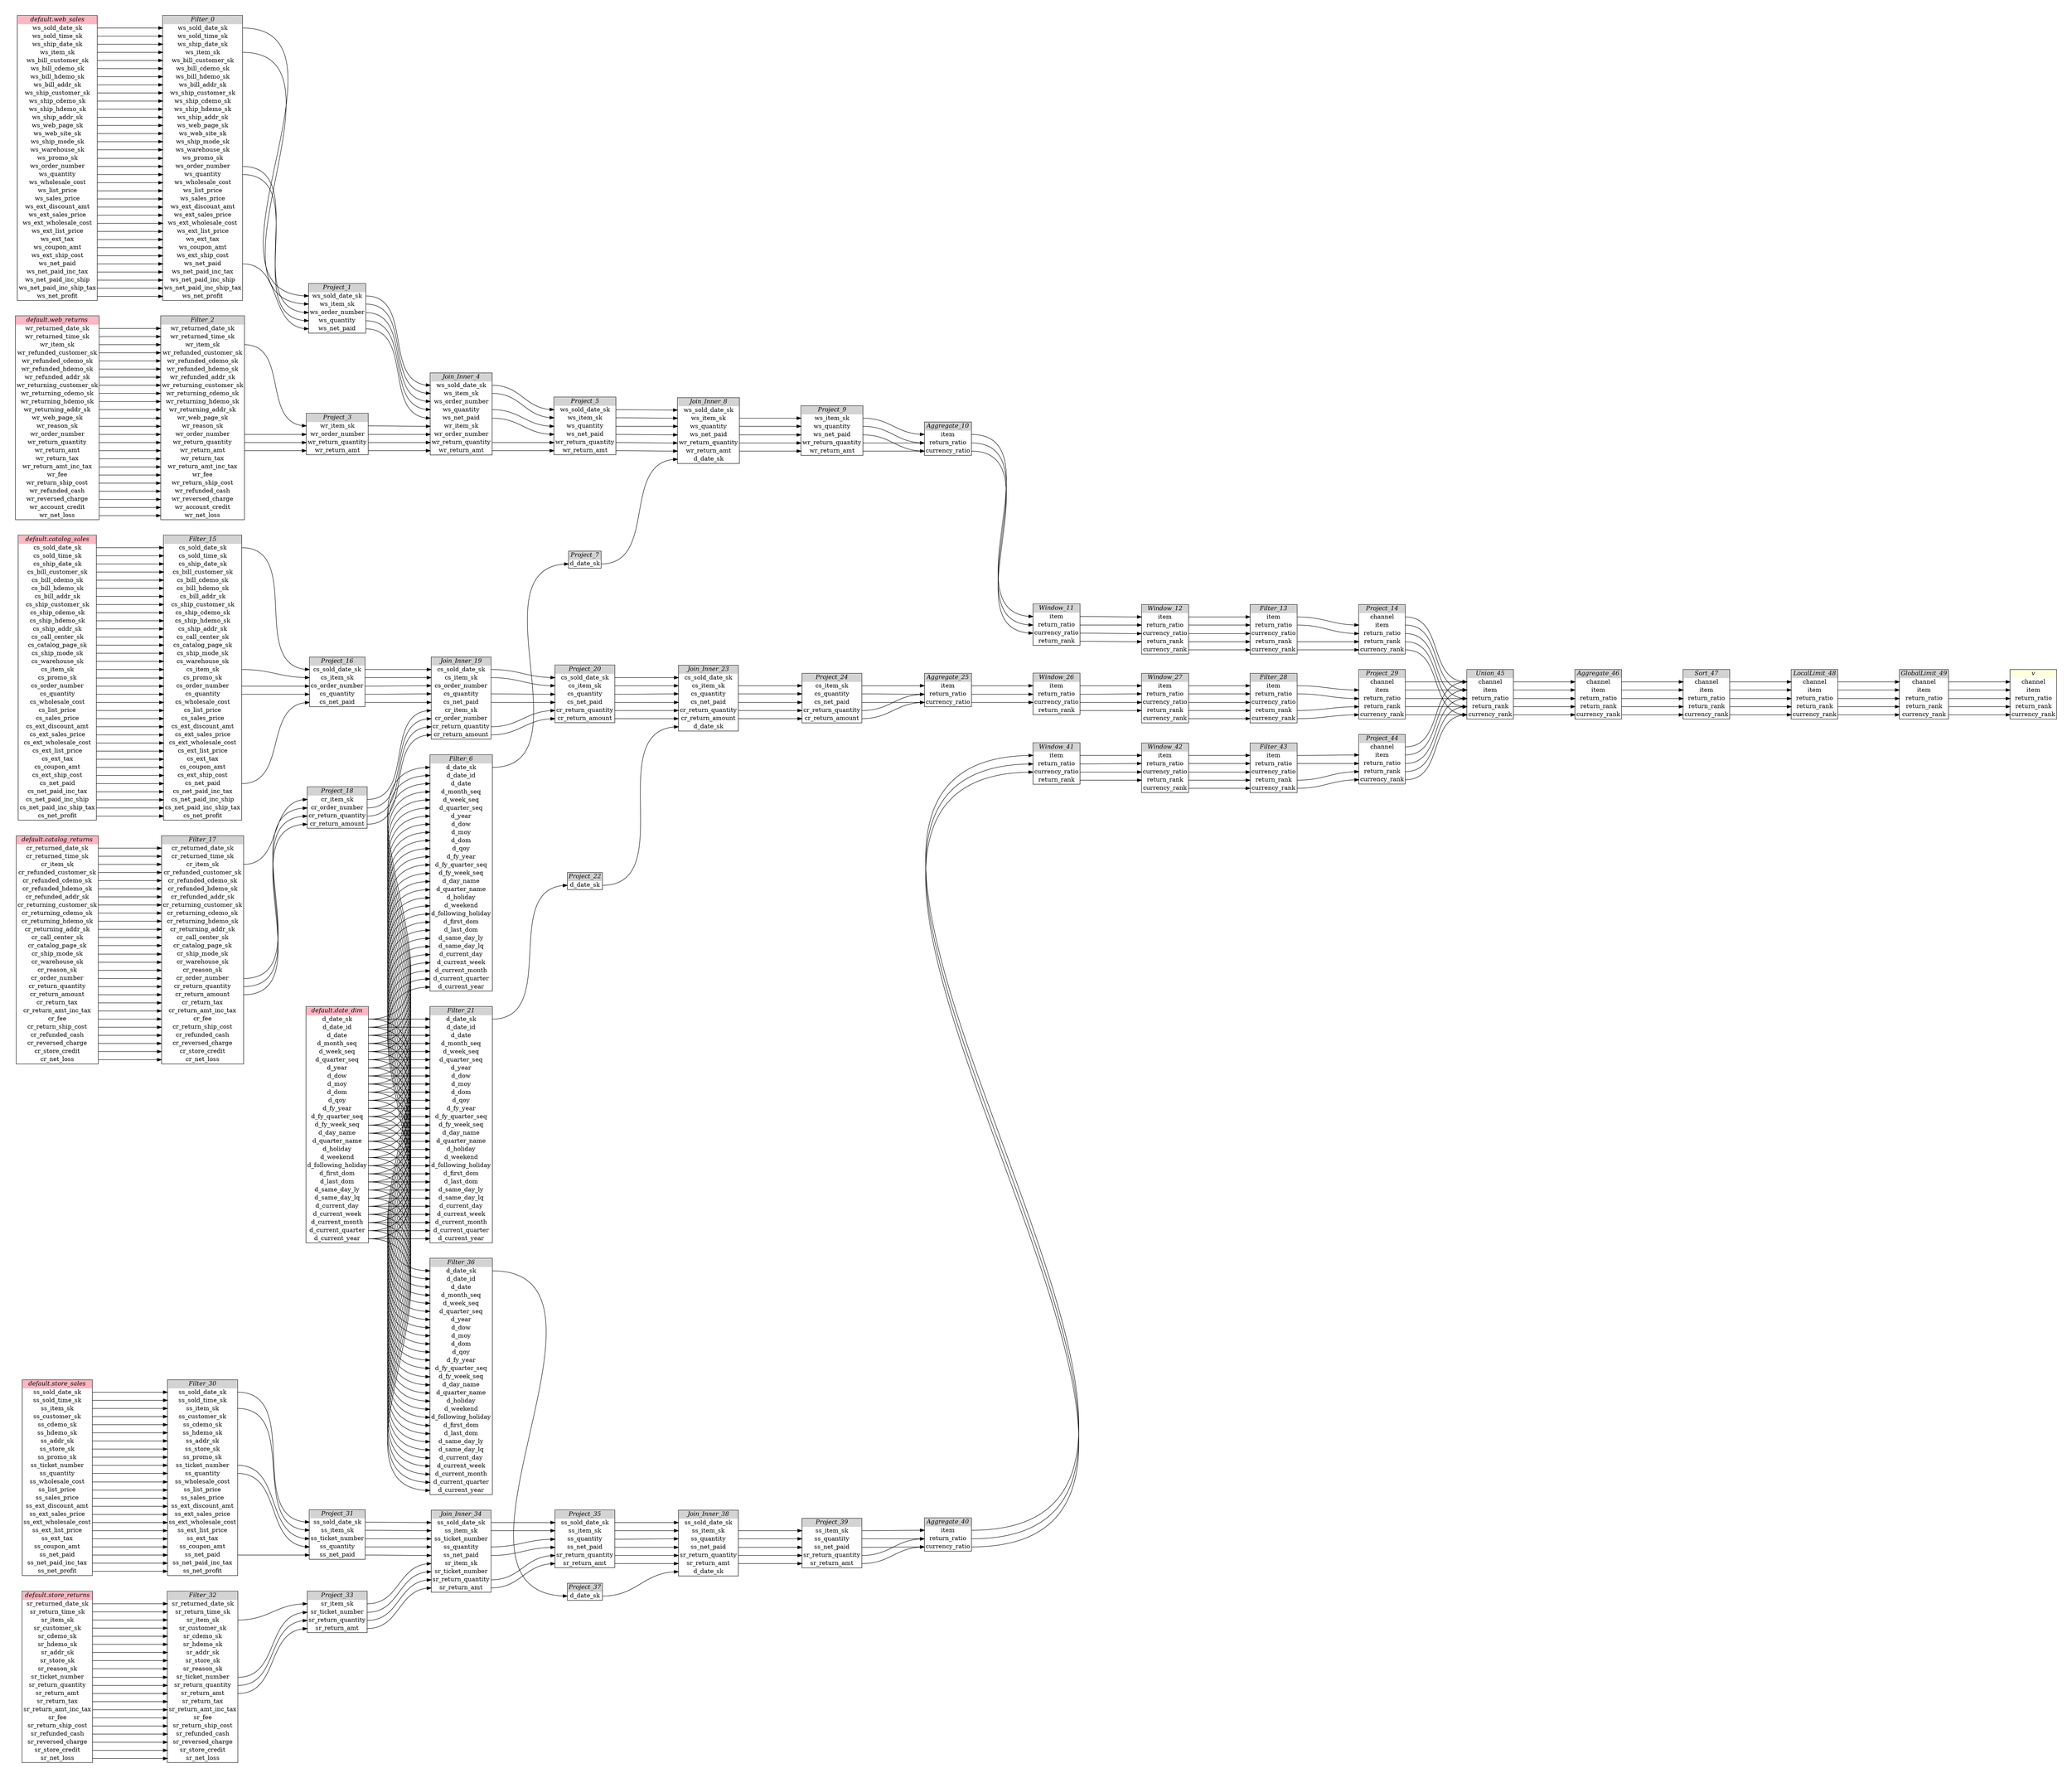 // Automatically generated by TPCDSFlowTestSuite


digraph {
  graph [pad="0.5", nodesep="0.5", ranksep="2", fontname="Helvetica"];
  node [shape=plain]
  rankdir=LR;

  
"Aggregate_10" [label=<
<table border="1" cellborder="0" cellspacing="0">
  <tr><td bgcolor="lightgray" port="nodeName"><i>Aggregate_10</i></td></tr>
  <tr><td port="0">item</td></tr>
<tr><td port="1">return_ratio</td></tr>
<tr><td port="2">currency_ratio</td></tr>
</table>>];
     

"Aggregate_25" [label=<
<table border="1" cellborder="0" cellspacing="0">
  <tr><td bgcolor="lightgray" port="nodeName"><i>Aggregate_25</i></td></tr>
  <tr><td port="0">item</td></tr>
<tr><td port="1">return_ratio</td></tr>
<tr><td port="2">currency_ratio</td></tr>
</table>>];
     

"Aggregate_40" [label=<
<table border="1" cellborder="0" cellspacing="0">
  <tr><td bgcolor="lightgray" port="nodeName"><i>Aggregate_40</i></td></tr>
  <tr><td port="0">item</td></tr>
<tr><td port="1">return_ratio</td></tr>
<tr><td port="2">currency_ratio</td></tr>
</table>>];
     

"Aggregate_46" [label=<
<table border="1" cellborder="0" cellspacing="0">
  <tr><td bgcolor="lightgray" port="nodeName"><i>Aggregate_46</i></td></tr>
  <tr><td port="0">channel</td></tr>
<tr><td port="1">item</td></tr>
<tr><td port="2">return_ratio</td></tr>
<tr><td port="3">return_rank</td></tr>
<tr><td port="4">currency_rank</td></tr>
</table>>];
     

"Filter_0" [label=<
<table border="1" cellborder="0" cellspacing="0">
  <tr><td bgcolor="lightgray" port="nodeName"><i>Filter_0</i></td></tr>
  <tr><td port="0">ws_sold_date_sk</td></tr>
<tr><td port="1">ws_sold_time_sk</td></tr>
<tr><td port="2">ws_ship_date_sk</td></tr>
<tr><td port="3">ws_item_sk</td></tr>
<tr><td port="4">ws_bill_customer_sk</td></tr>
<tr><td port="5">ws_bill_cdemo_sk</td></tr>
<tr><td port="6">ws_bill_hdemo_sk</td></tr>
<tr><td port="7">ws_bill_addr_sk</td></tr>
<tr><td port="8">ws_ship_customer_sk</td></tr>
<tr><td port="9">ws_ship_cdemo_sk</td></tr>
<tr><td port="10">ws_ship_hdemo_sk</td></tr>
<tr><td port="11">ws_ship_addr_sk</td></tr>
<tr><td port="12">ws_web_page_sk</td></tr>
<tr><td port="13">ws_web_site_sk</td></tr>
<tr><td port="14">ws_ship_mode_sk</td></tr>
<tr><td port="15">ws_warehouse_sk</td></tr>
<tr><td port="16">ws_promo_sk</td></tr>
<tr><td port="17">ws_order_number</td></tr>
<tr><td port="18">ws_quantity</td></tr>
<tr><td port="19">ws_wholesale_cost</td></tr>
<tr><td port="20">ws_list_price</td></tr>
<tr><td port="21">ws_sales_price</td></tr>
<tr><td port="22">ws_ext_discount_amt</td></tr>
<tr><td port="23">ws_ext_sales_price</td></tr>
<tr><td port="24">ws_ext_wholesale_cost</td></tr>
<tr><td port="25">ws_ext_list_price</td></tr>
<tr><td port="26">ws_ext_tax</td></tr>
<tr><td port="27">ws_coupon_amt</td></tr>
<tr><td port="28">ws_ext_ship_cost</td></tr>
<tr><td port="29">ws_net_paid</td></tr>
<tr><td port="30">ws_net_paid_inc_tax</td></tr>
<tr><td port="31">ws_net_paid_inc_ship</td></tr>
<tr><td port="32">ws_net_paid_inc_ship_tax</td></tr>
<tr><td port="33">ws_net_profit</td></tr>
</table>>];
     

"Filter_13" [label=<
<table border="1" cellborder="0" cellspacing="0">
  <tr><td bgcolor="lightgray" port="nodeName"><i>Filter_13</i></td></tr>
  <tr><td port="0">item</td></tr>
<tr><td port="1">return_ratio</td></tr>
<tr><td port="2">currency_ratio</td></tr>
<tr><td port="3">return_rank</td></tr>
<tr><td port="4">currency_rank</td></tr>
</table>>];
     

"Filter_15" [label=<
<table border="1" cellborder="0" cellspacing="0">
  <tr><td bgcolor="lightgray" port="nodeName"><i>Filter_15</i></td></tr>
  <tr><td port="0">cs_sold_date_sk</td></tr>
<tr><td port="1">cs_sold_time_sk</td></tr>
<tr><td port="2">cs_ship_date_sk</td></tr>
<tr><td port="3">cs_bill_customer_sk</td></tr>
<tr><td port="4">cs_bill_cdemo_sk</td></tr>
<tr><td port="5">cs_bill_hdemo_sk</td></tr>
<tr><td port="6">cs_bill_addr_sk</td></tr>
<tr><td port="7">cs_ship_customer_sk</td></tr>
<tr><td port="8">cs_ship_cdemo_sk</td></tr>
<tr><td port="9">cs_ship_hdemo_sk</td></tr>
<tr><td port="10">cs_ship_addr_sk</td></tr>
<tr><td port="11">cs_call_center_sk</td></tr>
<tr><td port="12">cs_catalog_page_sk</td></tr>
<tr><td port="13">cs_ship_mode_sk</td></tr>
<tr><td port="14">cs_warehouse_sk</td></tr>
<tr><td port="15">cs_item_sk</td></tr>
<tr><td port="16">cs_promo_sk</td></tr>
<tr><td port="17">cs_order_number</td></tr>
<tr><td port="18">cs_quantity</td></tr>
<tr><td port="19">cs_wholesale_cost</td></tr>
<tr><td port="20">cs_list_price</td></tr>
<tr><td port="21">cs_sales_price</td></tr>
<tr><td port="22">cs_ext_discount_amt</td></tr>
<tr><td port="23">cs_ext_sales_price</td></tr>
<tr><td port="24">cs_ext_wholesale_cost</td></tr>
<tr><td port="25">cs_ext_list_price</td></tr>
<tr><td port="26">cs_ext_tax</td></tr>
<tr><td port="27">cs_coupon_amt</td></tr>
<tr><td port="28">cs_ext_ship_cost</td></tr>
<tr><td port="29">cs_net_paid</td></tr>
<tr><td port="30">cs_net_paid_inc_tax</td></tr>
<tr><td port="31">cs_net_paid_inc_ship</td></tr>
<tr><td port="32">cs_net_paid_inc_ship_tax</td></tr>
<tr><td port="33">cs_net_profit</td></tr>
</table>>];
     

"Filter_17" [label=<
<table border="1" cellborder="0" cellspacing="0">
  <tr><td bgcolor="lightgray" port="nodeName"><i>Filter_17</i></td></tr>
  <tr><td port="0">cr_returned_date_sk</td></tr>
<tr><td port="1">cr_returned_time_sk</td></tr>
<tr><td port="2">cr_item_sk</td></tr>
<tr><td port="3">cr_refunded_customer_sk</td></tr>
<tr><td port="4">cr_refunded_cdemo_sk</td></tr>
<tr><td port="5">cr_refunded_hdemo_sk</td></tr>
<tr><td port="6">cr_refunded_addr_sk</td></tr>
<tr><td port="7">cr_returning_customer_sk</td></tr>
<tr><td port="8">cr_returning_cdemo_sk</td></tr>
<tr><td port="9">cr_returning_hdemo_sk</td></tr>
<tr><td port="10">cr_returning_addr_sk</td></tr>
<tr><td port="11">cr_call_center_sk</td></tr>
<tr><td port="12">cr_catalog_page_sk</td></tr>
<tr><td port="13">cr_ship_mode_sk</td></tr>
<tr><td port="14">cr_warehouse_sk</td></tr>
<tr><td port="15">cr_reason_sk</td></tr>
<tr><td port="16">cr_order_number</td></tr>
<tr><td port="17">cr_return_quantity</td></tr>
<tr><td port="18">cr_return_amount</td></tr>
<tr><td port="19">cr_return_tax</td></tr>
<tr><td port="20">cr_return_amt_inc_tax</td></tr>
<tr><td port="21">cr_fee</td></tr>
<tr><td port="22">cr_return_ship_cost</td></tr>
<tr><td port="23">cr_refunded_cash</td></tr>
<tr><td port="24">cr_reversed_charge</td></tr>
<tr><td port="25">cr_store_credit</td></tr>
<tr><td port="26">cr_net_loss</td></tr>
</table>>];
     

"Filter_2" [label=<
<table border="1" cellborder="0" cellspacing="0">
  <tr><td bgcolor="lightgray" port="nodeName"><i>Filter_2</i></td></tr>
  <tr><td port="0">wr_returned_date_sk</td></tr>
<tr><td port="1">wr_returned_time_sk</td></tr>
<tr><td port="2">wr_item_sk</td></tr>
<tr><td port="3">wr_refunded_customer_sk</td></tr>
<tr><td port="4">wr_refunded_cdemo_sk</td></tr>
<tr><td port="5">wr_refunded_hdemo_sk</td></tr>
<tr><td port="6">wr_refunded_addr_sk</td></tr>
<tr><td port="7">wr_returning_customer_sk</td></tr>
<tr><td port="8">wr_returning_cdemo_sk</td></tr>
<tr><td port="9">wr_returning_hdemo_sk</td></tr>
<tr><td port="10">wr_returning_addr_sk</td></tr>
<tr><td port="11">wr_web_page_sk</td></tr>
<tr><td port="12">wr_reason_sk</td></tr>
<tr><td port="13">wr_order_number</td></tr>
<tr><td port="14">wr_return_quantity</td></tr>
<tr><td port="15">wr_return_amt</td></tr>
<tr><td port="16">wr_return_tax</td></tr>
<tr><td port="17">wr_return_amt_inc_tax</td></tr>
<tr><td port="18">wr_fee</td></tr>
<tr><td port="19">wr_return_ship_cost</td></tr>
<tr><td port="20">wr_refunded_cash</td></tr>
<tr><td port="21">wr_reversed_charge</td></tr>
<tr><td port="22">wr_account_credit</td></tr>
<tr><td port="23">wr_net_loss</td></tr>
</table>>];
     

"Filter_21" [label=<
<table border="1" cellborder="0" cellspacing="0">
  <tr><td bgcolor="lightgray" port="nodeName"><i>Filter_21</i></td></tr>
  <tr><td port="0">d_date_sk</td></tr>
<tr><td port="1">d_date_id</td></tr>
<tr><td port="2">d_date</td></tr>
<tr><td port="3">d_month_seq</td></tr>
<tr><td port="4">d_week_seq</td></tr>
<tr><td port="5">d_quarter_seq</td></tr>
<tr><td port="6">d_year</td></tr>
<tr><td port="7">d_dow</td></tr>
<tr><td port="8">d_moy</td></tr>
<tr><td port="9">d_dom</td></tr>
<tr><td port="10">d_qoy</td></tr>
<tr><td port="11">d_fy_year</td></tr>
<tr><td port="12">d_fy_quarter_seq</td></tr>
<tr><td port="13">d_fy_week_seq</td></tr>
<tr><td port="14">d_day_name</td></tr>
<tr><td port="15">d_quarter_name</td></tr>
<tr><td port="16">d_holiday</td></tr>
<tr><td port="17">d_weekend</td></tr>
<tr><td port="18">d_following_holiday</td></tr>
<tr><td port="19">d_first_dom</td></tr>
<tr><td port="20">d_last_dom</td></tr>
<tr><td port="21">d_same_day_ly</td></tr>
<tr><td port="22">d_same_day_lq</td></tr>
<tr><td port="23">d_current_day</td></tr>
<tr><td port="24">d_current_week</td></tr>
<tr><td port="25">d_current_month</td></tr>
<tr><td port="26">d_current_quarter</td></tr>
<tr><td port="27">d_current_year</td></tr>
</table>>];
     

"Filter_28" [label=<
<table border="1" cellborder="0" cellspacing="0">
  <tr><td bgcolor="lightgray" port="nodeName"><i>Filter_28</i></td></tr>
  <tr><td port="0">item</td></tr>
<tr><td port="1">return_ratio</td></tr>
<tr><td port="2">currency_ratio</td></tr>
<tr><td port="3">return_rank</td></tr>
<tr><td port="4">currency_rank</td></tr>
</table>>];
     

"Filter_30" [label=<
<table border="1" cellborder="0" cellspacing="0">
  <tr><td bgcolor="lightgray" port="nodeName"><i>Filter_30</i></td></tr>
  <tr><td port="0">ss_sold_date_sk</td></tr>
<tr><td port="1">ss_sold_time_sk</td></tr>
<tr><td port="2">ss_item_sk</td></tr>
<tr><td port="3">ss_customer_sk</td></tr>
<tr><td port="4">ss_cdemo_sk</td></tr>
<tr><td port="5">ss_hdemo_sk</td></tr>
<tr><td port="6">ss_addr_sk</td></tr>
<tr><td port="7">ss_store_sk</td></tr>
<tr><td port="8">ss_promo_sk</td></tr>
<tr><td port="9">ss_ticket_number</td></tr>
<tr><td port="10">ss_quantity</td></tr>
<tr><td port="11">ss_wholesale_cost</td></tr>
<tr><td port="12">ss_list_price</td></tr>
<tr><td port="13">ss_sales_price</td></tr>
<tr><td port="14">ss_ext_discount_amt</td></tr>
<tr><td port="15">ss_ext_sales_price</td></tr>
<tr><td port="16">ss_ext_wholesale_cost</td></tr>
<tr><td port="17">ss_ext_list_price</td></tr>
<tr><td port="18">ss_ext_tax</td></tr>
<tr><td port="19">ss_coupon_amt</td></tr>
<tr><td port="20">ss_net_paid</td></tr>
<tr><td port="21">ss_net_paid_inc_tax</td></tr>
<tr><td port="22">ss_net_profit</td></tr>
</table>>];
     

"Filter_32" [label=<
<table border="1" cellborder="0" cellspacing="0">
  <tr><td bgcolor="lightgray" port="nodeName"><i>Filter_32</i></td></tr>
  <tr><td port="0">sr_returned_date_sk</td></tr>
<tr><td port="1">sr_return_time_sk</td></tr>
<tr><td port="2">sr_item_sk</td></tr>
<tr><td port="3">sr_customer_sk</td></tr>
<tr><td port="4">sr_cdemo_sk</td></tr>
<tr><td port="5">sr_hdemo_sk</td></tr>
<tr><td port="6">sr_addr_sk</td></tr>
<tr><td port="7">sr_store_sk</td></tr>
<tr><td port="8">sr_reason_sk</td></tr>
<tr><td port="9">sr_ticket_number</td></tr>
<tr><td port="10">sr_return_quantity</td></tr>
<tr><td port="11">sr_return_amt</td></tr>
<tr><td port="12">sr_return_tax</td></tr>
<tr><td port="13">sr_return_amt_inc_tax</td></tr>
<tr><td port="14">sr_fee</td></tr>
<tr><td port="15">sr_return_ship_cost</td></tr>
<tr><td port="16">sr_refunded_cash</td></tr>
<tr><td port="17">sr_reversed_charge</td></tr>
<tr><td port="18">sr_store_credit</td></tr>
<tr><td port="19">sr_net_loss</td></tr>
</table>>];
     

"Filter_36" [label=<
<table border="1" cellborder="0" cellspacing="0">
  <tr><td bgcolor="lightgray" port="nodeName"><i>Filter_36</i></td></tr>
  <tr><td port="0">d_date_sk</td></tr>
<tr><td port="1">d_date_id</td></tr>
<tr><td port="2">d_date</td></tr>
<tr><td port="3">d_month_seq</td></tr>
<tr><td port="4">d_week_seq</td></tr>
<tr><td port="5">d_quarter_seq</td></tr>
<tr><td port="6">d_year</td></tr>
<tr><td port="7">d_dow</td></tr>
<tr><td port="8">d_moy</td></tr>
<tr><td port="9">d_dom</td></tr>
<tr><td port="10">d_qoy</td></tr>
<tr><td port="11">d_fy_year</td></tr>
<tr><td port="12">d_fy_quarter_seq</td></tr>
<tr><td port="13">d_fy_week_seq</td></tr>
<tr><td port="14">d_day_name</td></tr>
<tr><td port="15">d_quarter_name</td></tr>
<tr><td port="16">d_holiday</td></tr>
<tr><td port="17">d_weekend</td></tr>
<tr><td port="18">d_following_holiday</td></tr>
<tr><td port="19">d_first_dom</td></tr>
<tr><td port="20">d_last_dom</td></tr>
<tr><td port="21">d_same_day_ly</td></tr>
<tr><td port="22">d_same_day_lq</td></tr>
<tr><td port="23">d_current_day</td></tr>
<tr><td port="24">d_current_week</td></tr>
<tr><td port="25">d_current_month</td></tr>
<tr><td port="26">d_current_quarter</td></tr>
<tr><td port="27">d_current_year</td></tr>
</table>>];
     

"Filter_43" [label=<
<table border="1" cellborder="0" cellspacing="0">
  <tr><td bgcolor="lightgray" port="nodeName"><i>Filter_43</i></td></tr>
  <tr><td port="0">item</td></tr>
<tr><td port="1">return_ratio</td></tr>
<tr><td port="2">currency_ratio</td></tr>
<tr><td port="3">return_rank</td></tr>
<tr><td port="4">currency_rank</td></tr>
</table>>];
     

"Filter_6" [label=<
<table border="1" cellborder="0" cellspacing="0">
  <tr><td bgcolor="lightgray" port="nodeName"><i>Filter_6</i></td></tr>
  <tr><td port="0">d_date_sk</td></tr>
<tr><td port="1">d_date_id</td></tr>
<tr><td port="2">d_date</td></tr>
<tr><td port="3">d_month_seq</td></tr>
<tr><td port="4">d_week_seq</td></tr>
<tr><td port="5">d_quarter_seq</td></tr>
<tr><td port="6">d_year</td></tr>
<tr><td port="7">d_dow</td></tr>
<tr><td port="8">d_moy</td></tr>
<tr><td port="9">d_dom</td></tr>
<tr><td port="10">d_qoy</td></tr>
<tr><td port="11">d_fy_year</td></tr>
<tr><td port="12">d_fy_quarter_seq</td></tr>
<tr><td port="13">d_fy_week_seq</td></tr>
<tr><td port="14">d_day_name</td></tr>
<tr><td port="15">d_quarter_name</td></tr>
<tr><td port="16">d_holiday</td></tr>
<tr><td port="17">d_weekend</td></tr>
<tr><td port="18">d_following_holiday</td></tr>
<tr><td port="19">d_first_dom</td></tr>
<tr><td port="20">d_last_dom</td></tr>
<tr><td port="21">d_same_day_ly</td></tr>
<tr><td port="22">d_same_day_lq</td></tr>
<tr><td port="23">d_current_day</td></tr>
<tr><td port="24">d_current_week</td></tr>
<tr><td port="25">d_current_month</td></tr>
<tr><td port="26">d_current_quarter</td></tr>
<tr><td port="27">d_current_year</td></tr>
</table>>];
     

"GlobalLimit_49" [label=<
<table border="1" cellborder="0" cellspacing="0">
  <tr><td bgcolor="lightgray" port="nodeName"><i>GlobalLimit_49</i></td></tr>
  <tr><td port="0">channel</td></tr>
<tr><td port="1">item</td></tr>
<tr><td port="2">return_ratio</td></tr>
<tr><td port="3">return_rank</td></tr>
<tr><td port="4">currency_rank</td></tr>
</table>>];
     

"Join_Inner_19" [label=<
<table border="1" cellborder="0" cellspacing="0">
  <tr><td bgcolor="lightgray" port="nodeName"><i>Join_Inner_19</i></td></tr>
  <tr><td port="0">cs_sold_date_sk</td></tr>
<tr><td port="1">cs_item_sk</td></tr>
<tr><td port="2">cs_order_number</td></tr>
<tr><td port="3">cs_quantity</td></tr>
<tr><td port="4">cs_net_paid</td></tr>
<tr><td port="5">cr_item_sk</td></tr>
<tr><td port="6">cr_order_number</td></tr>
<tr><td port="7">cr_return_quantity</td></tr>
<tr><td port="8">cr_return_amount</td></tr>
</table>>];
     

"Join_Inner_23" [label=<
<table border="1" cellborder="0" cellspacing="0">
  <tr><td bgcolor="lightgray" port="nodeName"><i>Join_Inner_23</i></td></tr>
  <tr><td port="0">cs_sold_date_sk</td></tr>
<tr><td port="1">cs_item_sk</td></tr>
<tr><td port="2">cs_quantity</td></tr>
<tr><td port="3">cs_net_paid</td></tr>
<tr><td port="4">cr_return_quantity</td></tr>
<tr><td port="5">cr_return_amount</td></tr>
<tr><td port="6">d_date_sk</td></tr>
</table>>];
     

"Join_Inner_34" [label=<
<table border="1" cellborder="0" cellspacing="0">
  <tr><td bgcolor="lightgray" port="nodeName"><i>Join_Inner_34</i></td></tr>
  <tr><td port="0">ss_sold_date_sk</td></tr>
<tr><td port="1">ss_item_sk</td></tr>
<tr><td port="2">ss_ticket_number</td></tr>
<tr><td port="3">ss_quantity</td></tr>
<tr><td port="4">ss_net_paid</td></tr>
<tr><td port="5">sr_item_sk</td></tr>
<tr><td port="6">sr_ticket_number</td></tr>
<tr><td port="7">sr_return_quantity</td></tr>
<tr><td port="8">sr_return_amt</td></tr>
</table>>];
     

"Join_Inner_38" [label=<
<table border="1" cellborder="0" cellspacing="0">
  <tr><td bgcolor="lightgray" port="nodeName"><i>Join_Inner_38</i></td></tr>
  <tr><td port="0">ss_sold_date_sk</td></tr>
<tr><td port="1">ss_item_sk</td></tr>
<tr><td port="2">ss_quantity</td></tr>
<tr><td port="3">ss_net_paid</td></tr>
<tr><td port="4">sr_return_quantity</td></tr>
<tr><td port="5">sr_return_amt</td></tr>
<tr><td port="6">d_date_sk</td></tr>
</table>>];
     

"Join_Inner_4" [label=<
<table border="1" cellborder="0" cellspacing="0">
  <tr><td bgcolor="lightgray" port="nodeName"><i>Join_Inner_4</i></td></tr>
  <tr><td port="0">ws_sold_date_sk</td></tr>
<tr><td port="1">ws_item_sk</td></tr>
<tr><td port="2">ws_order_number</td></tr>
<tr><td port="3">ws_quantity</td></tr>
<tr><td port="4">ws_net_paid</td></tr>
<tr><td port="5">wr_item_sk</td></tr>
<tr><td port="6">wr_order_number</td></tr>
<tr><td port="7">wr_return_quantity</td></tr>
<tr><td port="8">wr_return_amt</td></tr>
</table>>];
     

"Join_Inner_8" [label=<
<table border="1" cellborder="0" cellspacing="0">
  <tr><td bgcolor="lightgray" port="nodeName"><i>Join_Inner_8</i></td></tr>
  <tr><td port="0">ws_sold_date_sk</td></tr>
<tr><td port="1">ws_item_sk</td></tr>
<tr><td port="2">ws_quantity</td></tr>
<tr><td port="3">ws_net_paid</td></tr>
<tr><td port="4">wr_return_quantity</td></tr>
<tr><td port="5">wr_return_amt</td></tr>
<tr><td port="6">d_date_sk</td></tr>
</table>>];
     

"LocalLimit_48" [label=<
<table border="1" cellborder="0" cellspacing="0">
  <tr><td bgcolor="lightgray" port="nodeName"><i>LocalLimit_48</i></td></tr>
  <tr><td port="0">channel</td></tr>
<tr><td port="1">item</td></tr>
<tr><td port="2">return_ratio</td></tr>
<tr><td port="3">return_rank</td></tr>
<tr><td port="4">currency_rank</td></tr>
</table>>];
     

"Project_1" [label=<
<table border="1" cellborder="0" cellspacing="0">
  <tr><td bgcolor="lightgray" port="nodeName"><i>Project_1</i></td></tr>
  <tr><td port="0">ws_sold_date_sk</td></tr>
<tr><td port="1">ws_item_sk</td></tr>
<tr><td port="2">ws_order_number</td></tr>
<tr><td port="3">ws_quantity</td></tr>
<tr><td port="4">ws_net_paid</td></tr>
</table>>];
     

"Project_14" [label=<
<table border="1" cellborder="0" cellspacing="0">
  <tr><td bgcolor="lightgray" port="nodeName"><i>Project_14</i></td></tr>
  <tr><td port="0">channel</td></tr>
<tr><td port="1">item</td></tr>
<tr><td port="2">return_ratio</td></tr>
<tr><td port="3">return_rank</td></tr>
<tr><td port="4">currency_rank</td></tr>
</table>>];
     

"Project_16" [label=<
<table border="1" cellborder="0" cellspacing="0">
  <tr><td bgcolor="lightgray" port="nodeName"><i>Project_16</i></td></tr>
  <tr><td port="0">cs_sold_date_sk</td></tr>
<tr><td port="1">cs_item_sk</td></tr>
<tr><td port="2">cs_order_number</td></tr>
<tr><td port="3">cs_quantity</td></tr>
<tr><td port="4">cs_net_paid</td></tr>
</table>>];
     

"Project_18" [label=<
<table border="1" cellborder="0" cellspacing="0">
  <tr><td bgcolor="lightgray" port="nodeName"><i>Project_18</i></td></tr>
  <tr><td port="0">cr_item_sk</td></tr>
<tr><td port="1">cr_order_number</td></tr>
<tr><td port="2">cr_return_quantity</td></tr>
<tr><td port="3">cr_return_amount</td></tr>
</table>>];
     

"Project_20" [label=<
<table border="1" cellborder="0" cellspacing="0">
  <tr><td bgcolor="lightgray" port="nodeName"><i>Project_20</i></td></tr>
  <tr><td port="0">cs_sold_date_sk</td></tr>
<tr><td port="1">cs_item_sk</td></tr>
<tr><td port="2">cs_quantity</td></tr>
<tr><td port="3">cs_net_paid</td></tr>
<tr><td port="4">cr_return_quantity</td></tr>
<tr><td port="5">cr_return_amount</td></tr>
</table>>];
     

"Project_22" [label=<
<table border="1" cellborder="0" cellspacing="0">
  <tr><td bgcolor="lightgray" port="nodeName"><i>Project_22</i></td></tr>
  <tr><td port="0">d_date_sk</td></tr>
</table>>];
     

"Project_24" [label=<
<table border="1" cellborder="0" cellspacing="0">
  <tr><td bgcolor="lightgray" port="nodeName"><i>Project_24</i></td></tr>
  <tr><td port="0">cs_item_sk</td></tr>
<tr><td port="1">cs_quantity</td></tr>
<tr><td port="2">cs_net_paid</td></tr>
<tr><td port="3">cr_return_quantity</td></tr>
<tr><td port="4">cr_return_amount</td></tr>
</table>>];
     

"Project_29" [label=<
<table border="1" cellborder="0" cellspacing="0">
  <tr><td bgcolor="lightgray" port="nodeName"><i>Project_29</i></td></tr>
  <tr><td port="0">channel</td></tr>
<tr><td port="1">item</td></tr>
<tr><td port="2">return_ratio</td></tr>
<tr><td port="3">return_rank</td></tr>
<tr><td port="4">currency_rank</td></tr>
</table>>];
     

"Project_3" [label=<
<table border="1" cellborder="0" cellspacing="0">
  <tr><td bgcolor="lightgray" port="nodeName"><i>Project_3</i></td></tr>
  <tr><td port="0">wr_item_sk</td></tr>
<tr><td port="1">wr_order_number</td></tr>
<tr><td port="2">wr_return_quantity</td></tr>
<tr><td port="3">wr_return_amt</td></tr>
</table>>];
     

"Project_31" [label=<
<table border="1" cellborder="0" cellspacing="0">
  <tr><td bgcolor="lightgray" port="nodeName"><i>Project_31</i></td></tr>
  <tr><td port="0">ss_sold_date_sk</td></tr>
<tr><td port="1">ss_item_sk</td></tr>
<tr><td port="2">ss_ticket_number</td></tr>
<tr><td port="3">ss_quantity</td></tr>
<tr><td port="4">ss_net_paid</td></tr>
</table>>];
     

"Project_33" [label=<
<table border="1" cellborder="0" cellspacing="0">
  <tr><td bgcolor="lightgray" port="nodeName"><i>Project_33</i></td></tr>
  <tr><td port="0">sr_item_sk</td></tr>
<tr><td port="1">sr_ticket_number</td></tr>
<tr><td port="2">sr_return_quantity</td></tr>
<tr><td port="3">sr_return_amt</td></tr>
</table>>];
     

"Project_35" [label=<
<table border="1" cellborder="0" cellspacing="0">
  <tr><td bgcolor="lightgray" port="nodeName"><i>Project_35</i></td></tr>
  <tr><td port="0">ss_sold_date_sk</td></tr>
<tr><td port="1">ss_item_sk</td></tr>
<tr><td port="2">ss_quantity</td></tr>
<tr><td port="3">ss_net_paid</td></tr>
<tr><td port="4">sr_return_quantity</td></tr>
<tr><td port="5">sr_return_amt</td></tr>
</table>>];
     

"Project_37" [label=<
<table border="1" cellborder="0" cellspacing="0">
  <tr><td bgcolor="lightgray" port="nodeName"><i>Project_37</i></td></tr>
  <tr><td port="0">d_date_sk</td></tr>
</table>>];
     

"Project_39" [label=<
<table border="1" cellborder="0" cellspacing="0">
  <tr><td bgcolor="lightgray" port="nodeName"><i>Project_39</i></td></tr>
  <tr><td port="0">ss_item_sk</td></tr>
<tr><td port="1">ss_quantity</td></tr>
<tr><td port="2">ss_net_paid</td></tr>
<tr><td port="3">sr_return_quantity</td></tr>
<tr><td port="4">sr_return_amt</td></tr>
</table>>];
     

"Project_44" [label=<
<table border="1" cellborder="0" cellspacing="0">
  <tr><td bgcolor="lightgray" port="nodeName"><i>Project_44</i></td></tr>
  <tr><td port="0">channel</td></tr>
<tr><td port="1">item</td></tr>
<tr><td port="2">return_ratio</td></tr>
<tr><td port="3">return_rank</td></tr>
<tr><td port="4">currency_rank</td></tr>
</table>>];
     

"Project_5" [label=<
<table border="1" cellborder="0" cellspacing="0">
  <tr><td bgcolor="lightgray" port="nodeName"><i>Project_5</i></td></tr>
  <tr><td port="0">ws_sold_date_sk</td></tr>
<tr><td port="1">ws_item_sk</td></tr>
<tr><td port="2">ws_quantity</td></tr>
<tr><td port="3">ws_net_paid</td></tr>
<tr><td port="4">wr_return_quantity</td></tr>
<tr><td port="5">wr_return_amt</td></tr>
</table>>];
     

"Project_7" [label=<
<table border="1" cellborder="0" cellspacing="0">
  <tr><td bgcolor="lightgray" port="nodeName"><i>Project_7</i></td></tr>
  <tr><td port="0">d_date_sk</td></tr>
</table>>];
     

"Project_9" [label=<
<table border="1" cellborder="0" cellspacing="0">
  <tr><td bgcolor="lightgray" port="nodeName"><i>Project_9</i></td></tr>
  <tr><td port="0">ws_item_sk</td></tr>
<tr><td port="1">ws_quantity</td></tr>
<tr><td port="2">ws_net_paid</td></tr>
<tr><td port="3">wr_return_quantity</td></tr>
<tr><td port="4">wr_return_amt</td></tr>
</table>>];
     

"Sort_47" [label=<
<table border="1" cellborder="0" cellspacing="0">
  <tr><td bgcolor="lightgray" port="nodeName"><i>Sort_47</i></td></tr>
  <tr><td port="0">channel</td></tr>
<tr><td port="1">item</td></tr>
<tr><td port="2">return_ratio</td></tr>
<tr><td port="3">return_rank</td></tr>
<tr><td port="4">currency_rank</td></tr>
</table>>];
     

"Union_45" [label=<
<table border="1" cellborder="0" cellspacing="0">
  <tr><td bgcolor="lightgray" port="nodeName"><i>Union_45</i></td></tr>
  <tr><td port="0">channel</td></tr>
<tr><td port="1">item</td></tr>
<tr><td port="2">return_ratio</td></tr>
<tr><td port="3">return_rank</td></tr>
<tr><td port="4">currency_rank</td></tr>
</table>>];
     

"Window_11" [label=<
<table border="1" cellborder="0" cellspacing="0">
  <tr><td bgcolor="lightgray" port="nodeName"><i>Window_11</i></td></tr>
  <tr><td port="0">item</td></tr>
<tr><td port="1">return_ratio</td></tr>
<tr><td port="2">currency_ratio</td></tr>
<tr><td port="3">return_rank</td></tr>
</table>>];
     

"Window_12" [label=<
<table border="1" cellborder="0" cellspacing="0">
  <tr><td bgcolor="lightgray" port="nodeName"><i>Window_12</i></td></tr>
  <tr><td port="0">item</td></tr>
<tr><td port="1">return_ratio</td></tr>
<tr><td port="2">currency_ratio</td></tr>
<tr><td port="3">return_rank</td></tr>
<tr><td port="4">currency_rank</td></tr>
</table>>];
     

"Window_26" [label=<
<table border="1" cellborder="0" cellspacing="0">
  <tr><td bgcolor="lightgray" port="nodeName"><i>Window_26</i></td></tr>
  <tr><td port="0">item</td></tr>
<tr><td port="1">return_ratio</td></tr>
<tr><td port="2">currency_ratio</td></tr>
<tr><td port="3">return_rank</td></tr>
</table>>];
     

"Window_27" [label=<
<table border="1" cellborder="0" cellspacing="0">
  <tr><td bgcolor="lightgray" port="nodeName"><i>Window_27</i></td></tr>
  <tr><td port="0">item</td></tr>
<tr><td port="1">return_ratio</td></tr>
<tr><td port="2">currency_ratio</td></tr>
<tr><td port="3">return_rank</td></tr>
<tr><td port="4">currency_rank</td></tr>
</table>>];
     

"Window_41" [label=<
<table border="1" cellborder="0" cellspacing="0">
  <tr><td bgcolor="lightgray" port="nodeName"><i>Window_41</i></td></tr>
  <tr><td port="0">item</td></tr>
<tr><td port="1">return_ratio</td></tr>
<tr><td port="2">currency_ratio</td></tr>
<tr><td port="3">return_rank</td></tr>
</table>>];
     

"Window_42" [label=<
<table border="1" cellborder="0" cellspacing="0">
  <tr><td bgcolor="lightgray" port="nodeName"><i>Window_42</i></td></tr>
  <tr><td port="0">item</td></tr>
<tr><td port="1">return_ratio</td></tr>
<tr><td port="2">currency_ratio</td></tr>
<tr><td port="3">return_rank</td></tr>
<tr><td port="4">currency_rank</td></tr>
</table>>];
     

"default.catalog_returns" [label=<
<table border="1" cellborder="0" cellspacing="0">
  <tr><td bgcolor="lightpink" port="nodeName"><i>default.catalog_returns</i></td></tr>
  <tr><td port="0">cr_returned_date_sk</td></tr>
<tr><td port="1">cr_returned_time_sk</td></tr>
<tr><td port="2">cr_item_sk</td></tr>
<tr><td port="3">cr_refunded_customer_sk</td></tr>
<tr><td port="4">cr_refunded_cdemo_sk</td></tr>
<tr><td port="5">cr_refunded_hdemo_sk</td></tr>
<tr><td port="6">cr_refunded_addr_sk</td></tr>
<tr><td port="7">cr_returning_customer_sk</td></tr>
<tr><td port="8">cr_returning_cdemo_sk</td></tr>
<tr><td port="9">cr_returning_hdemo_sk</td></tr>
<tr><td port="10">cr_returning_addr_sk</td></tr>
<tr><td port="11">cr_call_center_sk</td></tr>
<tr><td port="12">cr_catalog_page_sk</td></tr>
<tr><td port="13">cr_ship_mode_sk</td></tr>
<tr><td port="14">cr_warehouse_sk</td></tr>
<tr><td port="15">cr_reason_sk</td></tr>
<tr><td port="16">cr_order_number</td></tr>
<tr><td port="17">cr_return_quantity</td></tr>
<tr><td port="18">cr_return_amount</td></tr>
<tr><td port="19">cr_return_tax</td></tr>
<tr><td port="20">cr_return_amt_inc_tax</td></tr>
<tr><td port="21">cr_fee</td></tr>
<tr><td port="22">cr_return_ship_cost</td></tr>
<tr><td port="23">cr_refunded_cash</td></tr>
<tr><td port="24">cr_reversed_charge</td></tr>
<tr><td port="25">cr_store_credit</td></tr>
<tr><td port="26">cr_net_loss</td></tr>
</table>>];
     

"default.catalog_sales" [label=<
<table border="1" cellborder="0" cellspacing="0">
  <tr><td bgcolor="lightpink" port="nodeName"><i>default.catalog_sales</i></td></tr>
  <tr><td port="0">cs_sold_date_sk</td></tr>
<tr><td port="1">cs_sold_time_sk</td></tr>
<tr><td port="2">cs_ship_date_sk</td></tr>
<tr><td port="3">cs_bill_customer_sk</td></tr>
<tr><td port="4">cs_bill_cdemo_sk</td></tr>
<tr><td port="5">cs_bill_hdemo_sk</td></tr>
<tr><td port="6">cs_bill_addr_sk</td></tr>
<tr><td port="7">cs_ship_customer_sk</td></tr>
<tr><td port="8">cs_ship_cdemo_sk</td></tr>
<tr><td port="9">cs_ship_hdemo_sk</td></tr>
<tr><td port="10">cs_ship_addr_sk</td></tr>
<tr><td port="11">cs_call_center_sk</td></tr>
<tr><td port="12">cs_catalog_page_sk</td></tr>
<tr><td port="13">cs_ship_mode_sk</td></tr>
<tr><td port="14">cs_warehouse_sk</td></tr>
<tr><td port="15">cs_item_sk</td></tr>
<tr><td port="16">cs_promo_sk</td></tr>
<tr><td port="17">cs_order_number</td></tr>
<tr><td port="18">cs_quantity</td></tr>
<tr><td port="19">cs_wholesale_cost</td></tr>
<tr><td port="20">cs_list_price</td></tr>
<tr><td port="21">cs_sales_price</td></tr>
<tr><td port="22">cs_ext_discount_amt</td></tr>
<tr><td port="23">cs_ext_sales_price</td></tr>
<tr><td port="24">cs_ext_wholesale_cost</td></tr>
<tr><td port="25">cs_ext_list_price</td></tr>
<tr><td port="26">cs_ext_tax</td></tr>
<tr><td port="27">cs_coupon_amt</td></tr>
<tr><td port="28">cs_ext_ship_cost</td></tr>
<tr><td port="29">cs_net_paid</td></tr>
<tr><td port="30">cs_net_paid_inc_tax</td></tr>
<tr><td port="31">cs_net_paid_inc_ship</td></tr>
<tr><td port="32">cs_net_paid_inc_ship_tax</td></tr>
<tr><td port="33">cs_net_profit</td></tr>
</table>>];
     

"default.date_dim" [label=<
<table border="1" cellborder="0" cellspacing="0">
  <tr><td bgcolor="lightpink" port="nodeName"><i>default.date_dim</i></td></tr>
  <tr><td port="0">d_date_sk</td></tr>
<tr><td port="1">d_date_id</td></tr>
<tr><td port="2">d_date</td></tr>
<tr><td port="3">d_month_seq</td></tr>
<tr><td port="4">d_week_seq</td></tr>
<tr><td port="5">d_quarter_seq</td></tr>
<tr><td port="6">d_year</td></tr>
<tr><td port="7">d_dow</td></tr>
<tr><td port="8">d_moy</td></tr>
<tr><td port="9">d_dom</td></tr>
<tr><td port="10">d_qoy</td></tr>
<tr><td port="11">d_fy_year</td></tr>
<tr><td port="12">d_fy_quarter_seq</td></tr>
<tr><td port="13">d_fy_week_seq</td></tr>
<tr><td port="14">d_day_name</td></tr>
<tr><td port="15">d_quarter_name</td></tr>
<tr><td port="16">d_holiday</td></tr>
<tr><td port="17">d_weekend</td></tr>
<tr><td port="18">d_following_holiday</td></tr>
<tr><td port="19">d_first_dom</td></tr>
<tr><td port="20">d_last_dom</td></tr>
<tr><td port="21">d_same_day_ly</td></tr>
<tr><td port="22">d_same_day_lq</td></tr>
<tr><td port="23">d_current_day</td></tr>
<tr><td port="24">d_current_week</td></tr>
<tr><td port="25">d_current_month</td></tr>
<tr><td port="26">d_current_quarter</td></tr>
<tr><td port="27">d_current_year</td></tr>
</table>>];
     

"default.store_returns" [label=<
<table border="1" cellborder="0" cellspacing="0">
  <tr><td bgcolor="lightpink" port="nodeName"><i>default.store_returns</i></td></tr>
  <tr><td port="0">sr_returned_date_sk</td></tr>
<tr><td port="1">sr_return_time_sk</td></tr>
<tr><td port="2">sr_item_sk</td></tr>
<tr><td port="3">sr_customer_sk</td></tr>
<tr><td port="4">sr_cdemo_sk</td></tr>
<tr><td port="5">sr_hdemo_sk</td></tr>
<tr><td port="6">sr_addr_sk</td></tr>
<tr><td port="7">sr_store_sk</td></tr>
<tr><td port="8">sr_reason_sk</td></tr>
<tr><td port="9">sr_ticket_number</td></tr>
<tr><td port="10">sr_return_quantity</td></tr>
<tr><td port="11">sr_return_amt</td></tr>
<tr><td port="12">sr_return_tax</td></tr>
<tr><td port="13">sr_return_amt_inc_tax</td></tr>
<tr><td port="14">sr_fee</td></tr>
<tr><td port="15">sr_return_ship_cost</td></tr>
<tr><td port="16">sr_refunded_cash</td></tr>
<tr><td port="17">sr_reversed_charge</td></tr>
<tr><td port="18">sr_store_credit</td></tr>
<tr><td port="19">sr_net_loss</td></tr>
</table>>];
     

"default.store_sales" [label=<
<table border="1" cellborder="0" cellspacing="0">
  <tr><td bgcolor="lightpink" port="nodeName"><i>default.store_sales</i></td></tr>
  <tr><td port="0">ss_sold_date_sk</td></tr>
<tr><td port="1">ss_sold_time_sk</td></tr>
<tr><td port="2">ss_item_sk</td></tr>
<tr><td port="3">ss_customer_sk</td></tr>
<tr><td port="4">ss_cdemo_sk</td></tr>
<tr><td port="5">ss_hdemo_sk</td></tr>
<tr><td port="6">ss_addr_sk</td></tr>
<tr><td port="7">ss_store_sk</td></tr>
<tr><td port="8">ss_promo_sk</td></tr>
<tr><td port="9">ss_ticket_number</td></tr>
<tr><td port="10">ss_quantity</td></tr>
<tr><td port="11">ss_wholesale_cost</td></tr>
<tr><td port="12">ss_list_price</td></tr>
<tr><td port="13">ss_sales_price</td></tr>
<tr><td port="14">ss_ext_discount_amt</td></tr>
<tr><td port="15">ss_ext_sales_price</td></tr>
<tr><td port="16">ss_ext_wholesale_cost</td></tr>
<tr><td port="17">ss_ext_list_price</td></tr>
<tr><td port="18">ss_ext_tax</td></tr>
<tr><td port="19">ss_coupon_amt</td></tr>
<tr><td port="20">ss_net_paid</td></tr>
<tr><td port="21">ss_net_paid_inc_tax</td></tr>
<tr><td port="22">ss_net_profit</td></tr>
</table>>];
     

"default.web_returns" [label=<
<table border="1" cellborder="0" cellspacing="0">
  <tr><td bgcolor="lightpink" port="nodeName"><i>default.web_returns</i></td></tr>
  <tr><td port="0">wr_returned_date_sk</td></tr>
<tr><td port="1">wr_returned_time_sk</td></tr>
<tr><td port="2">wr_item_sk</td></tr>
<tr><td port="3">wr_refunded_customer_sk</td></tr>
<tr><td port="4">wr_refunded_cdemo_sk</td></tr>
<tr><td port="5">wr_refunded_hdemo_sk</td></tr>
<tr><td port="6">wr_refunded_addr_sk</td></tr>
<tr><td port="7">wr_returning_customer_sk</td></tr>
<tr><td port="8">wr_returning_cdemo_sk</td></tr>
<tr><td port="9">wr_returning_hdemo_sk</td></tr>
<tr><td port="10">wr_returning_addr_sk</td></tr>
<tr><td port="11">wr_web_page_sk</td></tr>
<tr><td port="12">wr_reason_sk</td></tr>
<tr><td port="13">wr_order_number</td></tr>
<tr><td port="14">wr_return_quantity</td></tr>
<tr><td port="15">wr_return_amt</td></tr>
<tr><td port="16">wr_return_tax</td></tr>
<tr><td port="17">wr_return_amt_inc_tax</td></tr>
<tr><td port="18">wr_fee</td></tr>
<tr><td port="19">wr_return_ship_cost</td></tr>
<tr><td port="20">wr_refunded_cash</td></tr>
<tr><td port="21">wr_reversed_charge</td></tr>
<tr><td port="22">wr_account_credit</td></tr>
<tr><td port="23">wr_net_loss</td></tr>
</table>>];
     

"default.web_sales" [label=<
<table border="1" cellborder="0" cellspacing="0">
  <tr><td bgcolor="lightpink" port="nodeName"><i>default.web_sales</i></td></tr>
  <tr><td port="0">ws_sold_date_sk</td></tr>
<tr><td port="1">ws_sold_time_sk</td></tr>
<tr><td port="2">ws_ship_date_sk</td></tr>
<tr><td port="3">ws_item_sk</td></tr>
<tr><td port="4">ws_bill_customer_sk</td></tr>
<tr><td port="5">ws_bill_cdemo_sk</td></tr>
<tr><td port="6">ws_bill_hdemo_sk</td></tr>
<tr><td port="7">ws_bill_addr_sk</td></tr>
<tr><td port="8">ws_ship_customer_sk</td></tr>
<tr><td port="9">ws_ship_cdemo_sk</td></tr>
<tr><td port="10">ws_ship_hdemo_sk</td></tr>
<tr><td port="11">ws_ship_addr_sk</td></tr>
<tr><td port="12">ws_web_page_sk</td></tr>
<tr><td port="13">ws_web_site_sk</td></tr>
<tr><td port="14">ws_ship_mode_sk</td></tr>
<tr><td port="15">ws_warehouse_sk</td></tr>
<tr><td port="16">ws_promo_sk</td></tr>
<tr><td port="17">ws_order_number</td></tr>
<tr><td port="18">ws_quantity</td></tr>
<tr><td port="19">ws_wholesale_cost</td></tr>
<tr><td port="20">ws_list_price</td></tr>
<tr><td port="21">ws_sales_price</td></tr>
<tr><td port="22">ws_ext_discount_amt</td></tr>
<tr><td port="23">ws_ext_sales_price</td></tr>
<tr><td port="24">ws_ext_wholesale_cost</td></tr>
<tr><td port="25">ws_ext_list_price</td></tr>
<tr><td port="26">ws_ext_tax</td></tr>
<tr><td port="27">ws_coupon_amt</td></tr>
<tr><td port="28">ws_ext_ship_cost</td></tr>
<tr><td port="29">ws_net_paid</td></tr>
<tr><td port="30">ws_net_paid_inc_tax</td></tr>
<tr><td port="31">ws_net_paid_inc_ship</td></tr>
<tr><td port="32">ws_net_paid_inc_ship_tax</td></tr>
<tr><td port="33">ws_net_profit</td></tr>
</table>>];
     

"v" [label=<
<table border="1" cellborder="0" cellspacing="0">
  <tr><td bgcolor="lightyellow" port="nodeName"><i>v</i></td></tr>
  <tr><td port="0">channel</td></tr>
<tr><td port="1">item</td></tr>
<tr><td port="2">return_ratio</td></tr>
<tr><td port="3">return_rank</td></tr>
<tr><td port="4">currency_rank</td></tr>
</table>>];
     
  "Aggregate_10":0 -> "Window_11":0;
"Aggregate_10":1 -> "Window_11":1;
"Aggregate_10":2 -> "Window_11":2;
"Aggregate_25":0 -> "Window_26":0;
"Aggregate_25":1 -> "Window_26":1;
"Aggregate_25":2 -> "Window_26":2;
"Aggregate_40":0 -> "Window_41":0;
"Aggregate_40":1 -> "Window_41":1;
"Aggregate_40":2 -> "Window_41":2;
"Aggregate_46":0 -> "Sort_47":0;
"Aggregate_46":1 -> "Sort_47":1;
"Aggregate_46":2 -> "Sort_47":2;
"Aggregate_46":3 -> "Sort_47":3;
"Aggregate_46":4 -> "Sort_47":4;
"Filter_0":0 -> "Project_1":0;
"Filter_0":17 -> "Project_1":2;
"Filter_0":18 -> "Project_1":3;
"Filter_0":29 -> "Project_1":4;
"Filter_0":3 -> "Project_1":1;
"Filter_13":0 -> "Project_14":1;
"Filter_13":1 -> "Project_14":2;
"Filter_13":3 -> "Project_14":3;
"Filter_13":4 -> "Project_14":4;
"Filter_15":0 -> "Project_16":0;
"Filter_15":15 -> "Project_16":1;
"Filter_15":17 -> "Project_16":2;
"Filter_15":18 -> "Project_16":3;
"Filter_15":29 -> "Project_16":4;
"Filter_17":16 -> "Project_18":1;
"Filter_17":17 -> "Project_18":2;
"Filter_17":18 -> "Project_18":3;
"Filter_17":2 -> "Project_18":0;
"Filter_2":13 -> "Project_3":1;
"Filter_2":14 -> "Project_3":2;
"Filter_2":15 -> "Project_3":3;
"Filter_2":2 -> "Project_3":0;
"Filter_21":0 -> "Project_22":0;
"Filter_28":0 -> "Project_29":1;
"Filter_28":1 -> "Project_29":2;
"Filter_28":3 -> "Project_29":3;
"Filter_28":4 -> "Project_29":4;
"Filter_30":0 -> "Project_31":0;
"Filter_30":10 -> "Project_31":3;
"Filter_30":2 -> "Project_31":1;
"Filter_30":20 -> "Project_31":4;
"Filter_30":9 -> "Project_31":2;
"Filter_32":10 -> "Project_33":2;
"Filter_32":11 -> "Project_33":3;
"Filter_32":2 -> "Project_33":0;
"Filter_32":9 -> "Project_33":1;
"Filter_36":0 -> "Project_37":0;
"Filter_43":0 -> "Project_44":1;
"Filter_43":1 -> "Project_44":2;
"Filter_43":3 -> "Project_44":3;
"Filter_43":4 -> "Project_44":4;
"Filter_6":0 -> "Project_7":0;
"GlobalLimit_49":0 -> "v":0;
"GlobalLimit_49":1 -> "v":1;
"GlobalLimit_49":2 -> "v":2;
"GlobalLimit_49":3 -> "v":3;
"GlobalLimit_49":4 -> "v":4;
"Join_Inner_19":0 -> "Project_20":0;
"Join_Inner_19":1 -> "Project_20":1;
"Join_Inner_19":3 -> "Project_20":2;
"Join_Inner_19":4 -> "Project_20":3;
"Join_Inner_19":7 -> "Project_20":4;
"Join_Inner_19":8 -> "Project_20":5;
"Join_Inner_23":1 -> "Project_24":0;
"Join_Inner_23":2 -> "Project_24":1;
"Join_Inner_23":3 -> "Project_24":2;
"Join_Inner_23":4 -> "Project_24":3;
"Join_Inner_23":5 -> "Project_24":4;
"Join_Inner_34":0 -> "Project_35":0;
"Join_Inner_34":1 -> "Project_35":1;
"Join_Inner_34":3 -> "Project_35":2;
"Join_Inner_34":4 -> "Project_35":3;
"Join_Inner_34":7 -> "Project_35":4;
"Join_Inner_34":8 -> "Project_35":5;
"Join_Inner_38":1 -> "Project_39":0;
"Join_Inner_38":2 -> "Project_39":1;
"Join_Inner_38":3 -> "Project_39":2;
"Join_Inner_38":4 -> "Project_39":3;
"Join_Inner_38":5 -> "Project_39":4;
"Join_Inner_4":0 -> "Project_5":0;
"Join_Inner_4":1 -> "Project_5":1;
"Join_Inner_4":3 -> "Project_5":2;
"Join_Inner_4":4 -> "Project_5":3;
"Join_Inner_4":7 -> "Project_5":4;
"Join_Inner_4":8 -> "Project_5":5;
"Join_Inner_8":1 -> "Project_9":0;
"Join_Inner_8":2 -> "Project_9":1;
"Join_Inner_8":3 -> "Project_9":2;
"Join_Inner_8":4 -> "Project_9":3;
"Join_Inner_8":5 -> "Project_9":4;
"LocalLimit_48":0 -> "GlobalLimit_49":0;
"LocalLimit_48":1 -> "GlobalLimit_49":1;
"LocalLimit_48":2 -> "GlobalLimit_49":2;
"LocalLimit_48":3 -> "GlobalLimit_49":3;
"LocalLimit_48":4 -> "GlobalLimit_49":4;
"Project_1":0 -> "Join_Inner_4":0;
"Project_1":1 -> "Join_Inner_4":1;
"Project_1":2 -> "Join_Inner_4":2;
"Project_1":3 -> "Join_Inner_4":3;
"Project_1":4 -> "Join_Inner_4":4;
"Project_14":0 -> "Union_45":0
"Project_14":1 -> "Union_45":1
"Project_14":2 -> "Union_45":2
"Project_14":3 -> "Union_45":3
"Project_14":4 -> "Union_45":4
"Project_16":0 -> "Join_Inner_19":0;
"Project_16":1 -> "Join_Inner_19":1;
"Project_16":2 -> "Join_Inner_19":2;
"Project_16":3 -> "Join_Inner_19":3;
"Project_16":4 -> "Join_Inner_19":4;
"Project_18":0 -> "Join_Inner_19":5;
"Project_18":1 -> "Join_Inner_19":6;
"Project_18":2 -> "Join_Inner_19":7;
"Project_18":3 -> "Join_Inner_19":8;
"Project_20":0 -> "Join_Inner_23":0;
"Project_20":1 -> "Join_Inner_23":1;
"Project_20":2 -> "Join_Inner_23":2;
"Project_20":3 -> "Join_Inner_23":3;
"Project_20":4 -> "Join_Inner_23":4;
"Project_20":5 -> "Join_Inner_23":5;
"Project_22":0 -> "Join_Inner_23":6;
"Project_24":0 -> "Aggregate_25":0;
"Project_24":1 -> "Aggregate_25":1;
"Project_24":2 -> "Aggregate_25":2;
"Project_24":3 -> "Aggregate_25":1;
"Project_24":4 -> "Aggregate_25":2;
"Project_29":0 -> "Union_45":0
"Project_29":1 -> "Union_45":1
"Project_29":2 -> "Union_45":2
"Project_29":3 -> "Union_45":3
"Project_29":4 -> "Union_45":4
"Project_3":0 -> "Join_Inner_4":5;
"Project_3":1 -> "Join_Inner_4":6;
"Project_3":2 -> "Join_Inner_4":7;
"Project_3":3 -> "Join_Inner_4":8;
"Project_31":0 -> "Join_Inner_34":0;
"Project_31":1 -> "Join_Inner_34":1;
"Project_31":2 -> "Join_Inner_34":2;
"Project_31":3 -> "Join_Inner_34":3;
"Project_31":4 -> "Join_Inner_34":4;
"Project_33":0 -> "Join_Inner_34":5;
"Project_33":1 -> "Join_Inner_34":6;
"Project_33":2 -> "Join_Inner_34":7;
"Project_33":3 -> "Join_Inner_34":8;
"Project_35":0 -> "Join_Inner_38":0;
"Project_35":1 -> "Join_Inner_38":1;
"Project_35":2 -> "Join_Inner_38":2;
"Project_35":3 -> "Join_Inner_38":3;
"Project_35":4 -> "Join_Inner_38":4;
"Project_35":5 -> "Join_Inner_38":5;
"Project_37":0 -> "Join_Inner_38":6;
"Project_39":0 -> "Aggregate_40":0;
"Project_39":1 -> "Aggregate_40":1;
"Project_39":2 -> "Aggregate_40":2;
"Project_39":3 -> "Aggregate_40":1;
"Project_39":4 -> "Aggregate_40":2;
"Project_44":0 -> "Union_45":0
"Project_44":1 -> "Union_45":1
"Project_44":2 -> "Union_45":2
"Project_44":3 -> "Union_45":3
"Project_44":4 -> "Union_45":4
"Project_5":0 -> "Join_Inner_8":0;
"Project_5":1 -> "Join_Inner_8":1;
"Project_5":2 -> "Join_Inner_8":2;
"Project_5":3 -> "Join_Inner_8":3;
"Project_5":4 -> "Join_Inner_8":4;
"Project_5":5 -> "Join_Inner_8":5;
"Project_7":0 -> "Join_Inner_8":6;
"Project_9":0 -> "Aggregate_10":0;
"Project_9":1 -> "Aggregate_10":1;
"Project_9":2 -> "Aggregate_10":2;
"Project_9":3 -> "Aggregate_10":1;
"Project_9":4 -> "Aggregate_10":2;
"Sort_47":0 -> "LocalLimit_48":0;
"Sort_47":1 -> "LocalLimit_48":1;
"Sort_47":2 -> "LocalLimit_48":2;
"Sort_47":3 -> "LocalLimit_48":3;
"Sort_47":4 -> "LocalLimit_48":4;
"Union_45":0 -> "Aggregate_46":0;
"Union_45":1 -> "Aggregate_46":1;
"Union_45":2 -> "Aggregate_46":2;
"Union_45":3 -> "Aggregate_46":3;
"Union_45":4 -> "Aggregate_46":4;
"Window_11":0 -> "Window_12":0;
"Window_11":1 -> "Window_12":1;
"Window_11":2 -> "Window_12":2;
"Window_11":3 -> "Window_12":3;
"Window_12":0 -> "Filter_13":0;
"Window_12":1 -> "Filter_13":1;
"Window_12":2 -> "Filter_13":2;
"Window_12":3 -> "Filter_13":3;
"Window_12":4 -> "Filter_13":4;
"Window_26":0 -> "Window_27":0;
"Window_26":1 -> "Window_27":1;
"Window_26":2 -> "Window_27":2;
"Window_26":3 -> "Window_27":3;
"Window_27":0 -> "Filter_28":0;
"Window_27":1 -> "Filter_28":1;
"Window_27":2 -> "Filter_28":2;
"Window_27":3 -> "Filter_28":3;
"Window_27":4 -> "Filter_28":4;
"Window_41":0 -> "Window_42":0;
"Window_41":1 -> "Window_42":1;
"Window_41":2 -> "Window_42":2;
"Window_41":3 -> "Window_42":3;
"Window_42":0 -> "Filter_43":0;
"Window_42":1 -> "Filter_43":1;
"Window_42":2 -> "Filter_43":2;
"Window_42":3 -> "Filter_43":3;
"Window_42":4 -> "Filter_43":4;
"default.catalog_returns":0 -> "Filter_17":0;
"default.catalog_returns":1 -> "Filter_17":1;
"default.catalog_returns":10 -> "Filter_17":10;
"default.catalog_returns":11 -> "Filter_17":11;
"default.catalog_returns":12 -> "Filter_17":12;
"default.catalog_returns":13 -> "Filter_17":13;
"default.catalog_returns":14 -> "Filter_17":14;
"default.catalog_returns":15 -> "Filter_17":15;
"default.catalog_returns":16 -> "Filter_17":16;
"default.catalog_returns":17 -> "Filter_17":17;
"default.catalog_returns":18 -> "Filter_17":18;
"default.catalog_returns":19 -> "Filter_17":19;
"default.catalog_returns":2 -> "Filter_17":2;
"default.catalog_returns":20 -> "Filter_17":20;
"default.catalog_returns":21 -> "Filter_17":21;
"default.catalog_returns":22 -> "Filter_17":22;
"default.catalog_returns":23 -> "Filter_17":23;
"default.catalog_returns":24 -> "Filter_17":24;
"default.catalog_returns":25 -> "Filter_17":25;
"default.catalog_returns":26 -> "Filter_17":26;
"default.catalog_returns":3 -> "Filter_17":3;
"default.catalog_returns":4 -> "Filter_17":4;
"default.catalog_returns":5 -> "Filter_17":5;
"default.catalog_returns":6 -> "Filter_17":6;
"default.catalog_returns":7 -> "Filter_17":7;
"default.catalog_returns":8 -> "Filter_17":8;
"default.catalog_returns":9 -> "Filter_17":9;
"default.catalog_sales":0 -> "Filter_15":0;
"default.catalog_sales":1 -> "Filter_15":1;
"default.catalog_sales":10 -> "Filter_15":10;
"default.catalog_sales":11 -> "Filter_15":11;
"default.catalog_sales":12 -> "Filter_15":12;
"default.catalog_sales":13 -> "Filter_15":13;
"default.catalog_sales":14 -> "Filter_15":14;
"default.catalog_sales":15 -> "Filter_15":15;
"default.catalog_sales":16 -> "Filter_15":16;
"default.catalog_sales":17 -> "Filter_15":17;
"default.catalog_sales":18 -> "Filter_15":18;
"default.catalog_sales":19 -> "Filter_15":19;
"default.catalog_sales":2 -> "Filter_15":2;
"default.catalog_sales":20 -> "Filter_15":20;
"default.catalog_sales":21 -> "Filter_15":21;
"default.catalog_sales":22 -> "Filter_15":22;
"default.catalog_sales":23 -> "Filter_15":23;
"default.catalog_sales":24 -> "Filter_15":24;
"default.catalog_sales":25 -> "Filter_15":25;
"default.catalog_sales":26 -> "Filter_15":26;
"default.catalog_sales":27 -> "Filter_15":27;
"default.catalog_sales":28 -> "Filter_15":28;
"default.catalog_sales":29 -> "Filter_15":29;
"default.catalog_sales":3 -> "Filter_15":3;
"default.catalog_sales":30 -> "Filter_15":30;
"default.catalog_sales":31 -> "Filter_15":31;
"default.catalog_sales":32 -> "Filter_15":32;
"default.catalog_sales":33 -> "Filter_15":33;
"default.catalog_sales":4 -> "Filter_15":4;
"default.catalog_sales":5 -> "Filter_15":5;
"default.catalog_sales":6 -> "Filter_15":6;
"default.catalog_sales":7 -> "Filter_15":7;
"default.catalog_sales":8 -> "Filter_15":8;
"default.catalog_sales":9 -> "Filter_15":9;
"default.date_dim":0 -> "Filter_21":0;
"default.date_dim":0 -> "Filter_36":0;
"default.date_dim":0 -> "Filter_6":0;
"default.date_dim":1 -> "Filter_21":1;
"default.date_dim":1 -> "Filter_36":1;
"default.date_dim":1 -> "Filter_6":1;
"default.date_dim":10 -> "Filter_21":10;
"default.date_dim":10 -> "Filter_36":10;
"default.date_dim":10 -> "Filter_6":10;
"default.date_dim":11 -> "Filter_21":11;
"default.date_dim":11 -> "Filter_36":11;
"default.date_dim":11 -> "Filter_6":11;
"default.date_dim":12 -> "Filter_21":12;
"default.date_dim":12 -> "Filter_36":12;
"default.date_dim":12 -> "Filter_6":12;
"default.date_dim":13 -> "Filter_21":13;
"default.date_dim":13 -> "Filter_36":13;
"default.date_dim":13 -> "Filter_6":13;
"default.date_dim":14 -> "Filter_21":14;
"default.date_dim":14 -> "Filter_36":14;
"default.date_dim":14 -> "Filter_6":14;
"default.date_dim":15 -> "Filter_21":15;
"default.date_dim":15 -> "Filter_36":15;
"default.date_dim":15 -> "Filter_6":15;
"default.date_dim":16 -> "Filter_21":16;
"default.date_dim":16 -> "Filter_36":16;
"default.date_dim":16 -> "Filter_6":16;
"default.date_dim":17 -> "Filter_21":17;
"default.date_dim":17 -> "Filter_36":17;
"default.date_dim":17 -> "Filter_6":17;
"default.date_dim":18 -> "Filter_21":18;
"default.date_dim":18 -> "Filter_36":18;
"default.date_dim":18 -> "Filter_6":18;
"default.date_dim":19 -> "Filter_21":19;
"default.date_dim":19 -> "Filter_36":19;
"default.date_dim":19 -> "Filter_6":19;
"default.date_dim":2 -> "Filter_21":2;
"default.date_dim":2 -> "Filter_36":2;
"default.date_dim":2 -> "Filter_6":2;
"default.date_dim":20 -> "Filter_21":20;
"default.date_dim":20 -> "Filter_36":20;
"default.date_dim":20 -> "Filter_6":20;
"default.date_dim":21 -> "Filter_21":21;
"default.date_dim":21 -> "Filter_36":21;
"default.date_dim":21 -> "Filter_6":21;
"default.date_dim":22 -> "Filter_21":22;
"default.date_dim":22 -> "Filter_36":22;
"default.date_dim":22 -> "Filter_6":22;
"default.date_dim":23 -> "Filter_21":23;
"default.date_dim":23 -> "Filter_36":23;
"default.date_dim":23 -> "Filter_6":23;
"default.date_dim":24 -> "Filter_21":24;
"default.date_dim":24 -> "Filter_36":24;
"default.date_dim":24 -> "Filter_6":24;
"default.date_dim":25 -> "Filter_21":25;
"default.date_dim":25 -> "Filter_36":25;
"default.date_dim":25 -> "Filter_6":25;
"default.date_dim":26 -> "Filter_21":26;
"default.date_dim":26 -> "Filter_36":26;
"default.date_dim":26 -> "Filter_6":26;
"default.date_dim":27 -> "Filter_21":27;
"default.date_dim":27 -> "Filter_36":27;
"default.date_dim":27 -> "Filter_6":27;
"default.date_dim":3 -> "Filter_21":3;
"default.date_dim":3 -> "Filter_36":3;
"default.date_dim":3 -> "Filter_6":3;
"default.date_dim":4 -> "Filter_21":4;
"default.date_dim":4 -> "Filter_36":4;
"default.date_dim":4 -> "Filter_6":4;
"default.date_dim":5 -> "Filter_21":5;
"default.date_dim":5 -> "Filter_36":5;
"default.date_dim":5 -> "Filter_6":5;
"default.date_dim":6 -> "Filter_21":6;
"default.date_dim":6 -> "Filter_36":6;
"default.date_dim":6 -> "Filter_6":6;
"default.date_dim":7 -> "Filter_21":7;
"default.date_dim":7 -> "Filter_36":7;
"default.date_dim":7 -> "Filter_6":7;
"default.date_dim":8 -> "Filter_21":8;
"default.date_dim":8 -> "Filter_36":8;
"default.date_dim":8 -> "Filter_6":8;
"default.date_dim":9 -> "Filter_21":9;
"default.date_dim":9 -> "Filter_36":9;
"default.date_dim":9 -> "Filter_6":9;
"default.store_returns":0 -> "Filter_32":0;
"default.store_returns":1 -> "Filter_32":1;
"default.store_returns":10 -> "Filter_32":10;
"default.store_returns":11 -> "Filter_32":11;
"default.store_returns":12 -> "Filter_32":12;
"default.store_returns":13 -> "Filter_32":13;
"default.store_returns":14 -> "Filter_32":14;
"default.store_returns":15 -> "Filter_32":15;
"default.store_returns":16 -> "Filter_32":16;
"default.store_returns":17 -> "Filter_32":17;
"default.store_returns":18 -> "Filter_32":18;
"default.store_returns":19 -> "Filter_32":19;
"default.store_returns":2 -> "Filter_32":2;
"default.store_returns":3 -> "Filter_32":3;
"default.store_returns":4 -> "Filter_32":4;
"default.store_returns":5 -> "Filter_32":5;
"default.store_returns":6 -> "Filter_32":6;
"default.store_returns":7 -> "Filter_32":7;
"default.store_returns":8 -> "Filter_32":8;
"default.store_returns":9 -> "Filter_32":9;
"default.store_sales":0 -> "Filter_30":0;
"default.store_sales":1 -> "Filter_30":1;
"default.store_sales":10 -> "Filter_30":10;
"default.store_sales":11 -> "Filter_30":11;
"default.store_sales":12 -> "Filter_30":12;
"default.store_sales":13 -> "Filter_30":13;
"default.store_sales":14 -> "Filter_30":14;
"default.store_sales":15 -> "Filter_30":15;
"default.store_sales":16 -> "Filter_30":16;
"default.store_sales":17 -> "Filter_30":17;
"default.store_sales":18 -> "Filter_30":18;
"default.store_sales":19 -> "Filter_30":19;
"default.store_sales":2 -> "Filter_30":2;
"default.store_sales":20 -> "Filter_30":20;
"default.store_sales":21 -> "Filter_30":21;
"default.store_sales":22 -> "Filter_30":22;
"default.store_sales":3 -> "Filter_30":3;
"default.store_sales":4 -> "Filter_30":4;
"default.store_sales":5 -> "Filter_30":5;
"default.store_sales":6 -> "Filter_30":6;
"default.store_sales":7 -> "Filter_30":7;
"default.store_sales":8 -> "Filter_30":8;
"default.store_sales":9 -> "Filter_30":9;
"default.web_returns":0 -> "Filter_2":0;
"default.web_returns":1 -> "Filter_2":1;
"default.web_returns":10 -> "Filter_2":10;
"default.web_returns":11 -> "Filter_2":11;
"default.web_returns":12 -> "Filter_2":12;
"default.web_returns":13 -> "Filter_2":13;
"default.web_returns":14 -> "Filter_2":14;
"default.web_returns":15 -> "Filter_2":15;
"default.web_returns":16 -> "Filter_2":16;
"default.web_returns":17 -> "Filter_2":17;
"default.web_returns":18 -> "Filter_2":18;
"default.web_returns":19 -> "Filter_2":19;
"default.web_returns":2 -> "Filter_2":2;
"default.web_returns":20 -> "Filter_2":20;
"default.web_returns":21 -> "Filter_2":21;
"default.web_returns":22 -> "Filter_2":22;
"default.web_returns":23 -> "Filter_2":23;
"default.web_returns":3 -> "Filter_2":3;
"default.web_returns":4 -> "Filter_2":4;
"default.web_returns":5 -> "Filter_2":5;
"default.web_returns":6 -> "Filter_2":6;
"default.web_returns":7 -> "Filter_2":7;
"default.web_returns":8 -> "Filter_2":8;
"default.web_returns":9 -> "Filter_2":9;
"default.web_sales":0 -> "Filter_0":0;
"default.web_sales":1 -> "Filter_0":1;
"default.web_sales":10 -> "Filter_0":10;
"default.web_sales":11 -> "Filter_0":11;
"default.web_sales":12 -> "Filter_0":12;
"default.web_sales":13 -> "Filter_0":13;
"default.web_sales":14 -> "Filter_0":14;
"default.web_sales":15 -> "Filter_0":15;
"default.web_sales":16 -> "Filter_0":16;
"default.web_sales":17 -> "Filter_0":17;
"default.web_sales":18 -> "Filter_0":18;
"default.web_sales":19 -> "Filter_0":19;
"default.web_sales":2 -> "Filter_0":2;
"default.web_sales":20 -> "Filter_0":20;
"default.web_sales":21 -> "Filter_0":21;
"default.web_sales":22 -> "Filter_0":22;
"default.web_sales":23 -> "Filter_0":23;
"default.web_sales":24 -> "Filter_0":24;
"default.web_sales":25 -> "Filter_0":25;
"default.web_sales":26 -> "Filter_0":26;
"default.web_sales":27 -> "Filter_0":27;
"default.web_sales":28 -> "Filter_0":28;
"default.web_sales":29 -> "Filter_0":29;
"default.web_sales":3 -> "Filter_0":3;
"default.web_sales":30 -> "Filter_0":30;
"default.web_sales":31 -> "Filter_0":31;
"default.web_sales":32 -> "Filter_0":32;
"default.web_sales":33 -> "Filter_0":33;
"default.web_sales":4 -> "Filter_0":4;
"default.web_sales":5 -> "Filter_0":5;
"default.web_sales":6 -> "Filter_0":6;
"default.web_sales":7 -> "Filter_0":7;
"default.web_sales":8 -> "Filter_0":8;
"default.web_sales":9 -> "Filter_0":9;
}
       